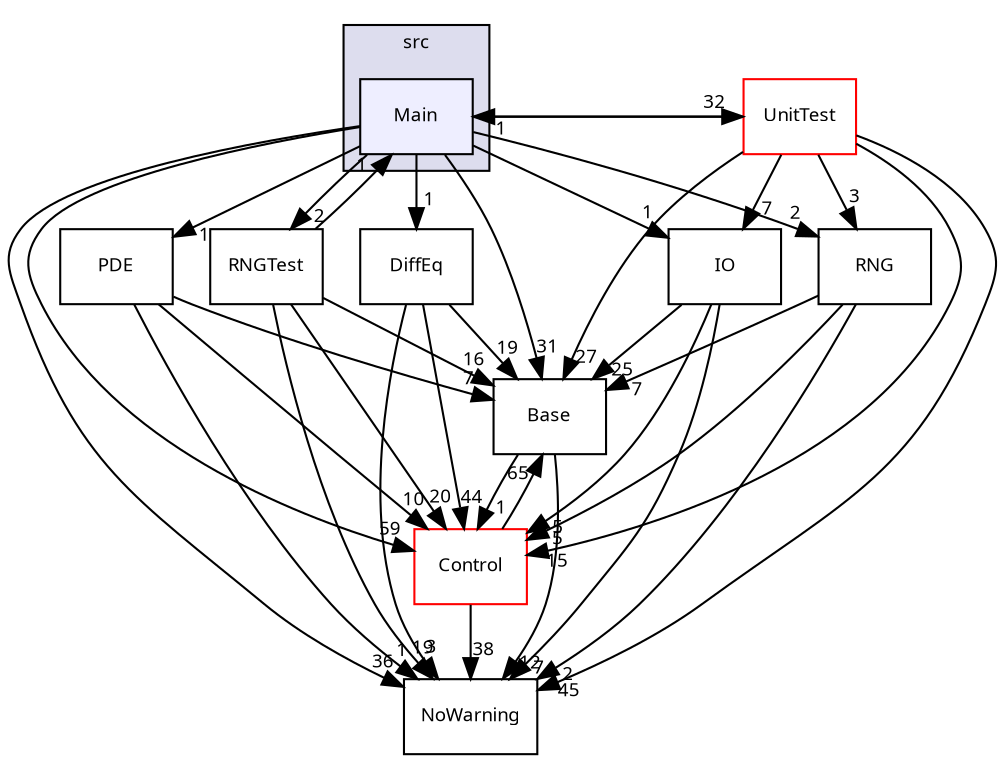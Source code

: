 digraph "/tmp/q/quinoa/src/Main" {
  bgcolor=transparent;
  compound=true
  node [ fontsize="9", fontname="sans-serif"];
  edge [ labelfontsize="9", labelfontname="sans-serif"];
  subgraph clusterdir_68267d1309a1af8e8297ef4c3efbcdba {
    graph [ bgcolor="#ddddee", pencolor="black", label="src" fontname="sans-serif", fontsize="9", URL="dir_68267d1309a1af8e8297ef4c3efbcdba.html"]
  dir_4bb77202a85366e5a69049a6555c5ad7 [shape=box, label="Main", style="filled", fillcolor="#eeeeff", pencolor="black", URL="dir_4bb77202a85366e5a69049a6555c5ad7.html"];
  }
  dir_4dd3a908ded29f0bf32071ac445759e7 [shape=box label="RNGTest" URL="dir_4dd3a908ded29f0bf32071ac445759e7.html"];
  dir_fae119eb913a40fe8ed97cde8b98911e [shape=box label="IO" URL="dir_fae119eb913a40fe8ed97cde8b98911e.html"];
  dir_6a65f8253cb19bc66f63ef1cca2dfcf2 [shape=box label="UnitTest" color="red" URL="dir_6a65f8253cb19bc66f63ef1cca2dfcf2.html"];
  dir_cb1fa340cd9a8b2fc43d51565d542644 [shape=box label="DiffEq" URL="dir_cb1fa340cd9a8b2fc43d51565d542644.html"];
  dir_349519ce8f154b6252d6d70ee915b7d5 [shape=box label="RNG" URL="dir_349519ce8f154b6252d6d70ee915b7d5.html"];
  dir_7e34f0efff2ff25c5f7cf9ee4af7a0ce [shape=box label="NoWarning" URL="dir_7e34f0efff2ff25c5f7cf9ee4af7a0ce.html"];
  dir_4814b1a558d470c33d85e65dbde02eaa [shape=box label="Base" URL="dir_4814b1a558d470c33d85e65dbde02eaa.html"];
  dir_3ff0826a6d651abbf0f532354e1ac7dc [shape=box label="Control" color="red" URL="dir_3ff0826a6d651abbf0f532354e1ac7dc.html"];
  dir_e8ebd5d5792131bdfd6b2c2daa81088c [shape=box label="PDE" URL="dir_e8ebd5d5792131bdfd6b2c2daa81088c.html"];
  dir_4bb77202a85366e5a69049a6555c5ad7->dir_4dd3a908ded29f0bf32071ac445759e7 [headlabel="2", labeldistance=1.5 headhref="dir_000032_000025.html"];
  dir_4bb77202a85366e5a69049a6555c5ad7->dir_fae119eb913a40fe8ed97cde8b98911e [headlabel="1", labeldistance=1.5 headhref="dir_000032_000029.html"];
  dir_4bb77202a85366e5a69049a6555c5ad7->dir_6a65f8253cb19bc66f63ef1cca2dfcf2 [headlabel="32", labeldistance=1.5 headhref="dir_000032_000036.html"];
  dir_4bb77202a85366e5a69049a6555c5ad7->dir_cb1fa340cd9a8b2fc43d51565d542644 [headlabel="1", labeldistance=1.5 headhref="dir_000032_000027.html"];
  dir_4bb77202a85366e5a69049a6555c5ad7->dir_349519ce8f154b6252d6d70ee915b7d5 [headlabel="2", labeldistance=1.5 headhref="dir_000032_000023.html"];
  dir_4bb77202a85366e5a69049a6555c5ad7->dir_7e34f0efff2ff25c5f7cf9ee4af7a0ce [headlabel="36", labeldistance=1.5 headhref="dir_000032_000034.html"];
  dir_4bb77202a85366e5a69049a6555c5ad7->dir_4814b1a558d470c33d85e65dbde02eaa [headlabel="31", labeldistance=1.5 headhref="dir_000032_000002.html"];
  dir_4bb77202a85366e5a69049a6555c5ad7->dir_3ff0826a6d651abbf0f532354e1ac7dc [headlabel="59", labeldistance=1.5 headhref="dir_000032_000003.html"];
  dir_4bb77202a85366e5a69049a6555c5ad7->dir_e8ebd5d5792131bdfd6b2c2daa81088c [headlabel="1", labeldistance=1.5 headhref="dir_000032_000021.html"];
  dir_4dd3a908ded29f0bf32071ac445759e7->dir_4bb77202a85366e5a69049a6555c5ad7 [headlabel="1", labeldistance=1.5 headhref="dir_000025_000032.html"];
  dir_4dd3a908ded29f0bf32071ac445759e7->dir_7e34f0efff2ff25c5f7cf9ee4af7a0ce [headlabel="19", labeldistance=1.5 headhref="dir_000025_000034.html"];
  dir_4dd3a908ded29f0bf32071ac445759e7->dir_4814b1a558d470c33d85e65dbde02eaa [headlabel="16", labeldistance=1.5 headhref="dir_000025_000002.html"];
  dir_4dd3a908ded29f0bf32071ac445759e7->dir_3ff0826a6d651abbf0f532354e1ac7dc [headlabel="20", labeldistance=1.5 headhref="dir_000025_000003.html"];
  dir_fae119eb913a40fe8ed97cde8b98911e->dir_7e34f0efff2ff25c5f7cf9ee4af7a0ce [headlabel="7", labeldistance=1.5 headhref="dir_000029_000034.html"];
  dir_fae119eb913a40fe8ed97cde8b98911e->dir_4814b1a558d470c33d85e65dbde02eaa [headlabel="25", labeldistance=1.5 headhref="dir_000029_000002.html"];
  dir_fae119eb913a40fe8ed97cde8b98911e->dir_3ff0826a6d651abbf0f532354e1ac7dc [headlabel="5", labeldistance=1.5 headhref="dir_000029_000003.html"];
  dir_6a65f8253cb19bc66f63ef1cca2dfcf2->dir_4bb77202a85366e5a69049a6555c5ad7 [headlabel="1", labeldistance=1.5 headhref="dir_000036_000032.html"];
  dir_6a65f8253cb19bc66f63ef1cca2dfcf2->dir_fae119eb913a40fe8ed97cde8b98911e [headlabel="7", labeldistance=1.5 headhref="dir_000036_000029.html"];
  dir_6a65f8253cb19bc66f63ef1cca2dfcf2->dir_349519ce8f154b6252d6d70ee915b7d5 [headlabel="3", labeldistance=1.5 headhref="dir_000036_000023.html"];
  dir_6a65f8253cb19bc66f63ef1cca2dfcf2->dir_7e34f0efff2ff25c5f7cf9ee4af7a0ce [headlabel="45", labeldistance=1.5 headhref="dir_000036_000034.html"];
  dir_6a65f8253cb19bc66f63ef1cca2dfcf2->dir_4814b1a558d470c33d85e65dbde02eaa [headlabel="27", labeldistance=1.5 headhref="dir_000036_000002.html"];
  dir_6a65f8253cb19bc66f63ef1cca2dfcf2->dir_3ff0826a6d651abbf0f532354e1ac7dc [headlabel="15", labeldistance=1.5 headhref="dir_000036_000003.html"];
  dir_cb1fa340cd9a8b2fc43d51565d542644->dir_7e34f0efff2ff25c5f7cf9ee4af7a0ce [headlabel="3", labeldistance=1.5 headhref="dir_000027_000034.html"];
  dir_cb1fa340cd9a8b2fc43d51565d542644->dir_4814b1a558d470c33d85e65dbde02eaa [headlabel="19", labeldistance=1.5 headhref="dir_000027_000002.html"];
  dir_cb1fa340cd9a8b2fc43d51565d542644->dir_3ff0826a6d651abbf0f532354e1ac7dc [headlabel="44", labeldistance=1.5 headhref="dir_000027_000003.html"];
  dir_349519ce8f154b6252d6d70ee915b7d5->dir_7e34f0efff2ff25c5f7cf9ee4af7a0ce [headlabel="2", labeldistance=1.5 headhref="dir_000023_000034.html"];
  dir_349519ce8f154b6252d6d70ee915b7d5->dir_4814b1a558d470c33d85e65dbde02eaa [headlabel="7", labeldistance=1.5 headhref="dir_000023_000002.html"];
  dir_349519ce8f154b6252d6d70ee915b7d5->dir_3ff0826a6d651abbf0f532354e1ac7dc [headlabel="5", labeldistance=1.5 headhref="dir_000023_000003.html"];
  dir_4814b1a558d470c33d85e65dbde02eaa->dir_7e34f0efff2ff25c5f7cf9ee4af7a0ce [headlabel="12", labeldistance=1.5 headhref="dir_000002_000034.html"];
  dir_4814b1a558d470c33d85e65dbde02eaa->dir_3ff0826a6d651abbf0f532354e1ac7dc [headlabel="1", labeldistance=1.5 headhref="dir_000002_000003.html"];
  dir_3ff0826a6d651abbf0f532354e1ac7dc->dir_7e34f0efff2ff25c5f7cf9ee4af7a0ce [headlabel="38", labeldistance=1.5 headhref="dir_000003_000034.html"];
  dir_3ff0826a6d651abbf0f532354e1ac7dc->dir_4814b1a558d470c33d85e65dbde02eaa [headlabel="65", labeldistance=1.5 headhref="dir_000003_000002.html"];
  dir_e8ebd5d5792131bdfd6b2c2daa81088c->dir_7e34f0efff2ff25c5f7cf9ee4af7a0ce [headlabel="1", labeldistance=1.5 headhref="dir_000021_000034.html"];
  dir_e8ebd5d5792131bdfd6b2c2daa81088c->dir_4814b1a558d470c33d85e65dbde02eaa [headlabel="7", labeldistance=1.5 headhref="dir_000021_000002.html"];
  dir_e8ebd5d5792131bdfd6b2c2daa81088c->dir_3ff0826a6d651abbf0f532354e1ac7dc [headlabel="10", labeldistance=1.5 headhref="dir_000021_000003.html"];
}
